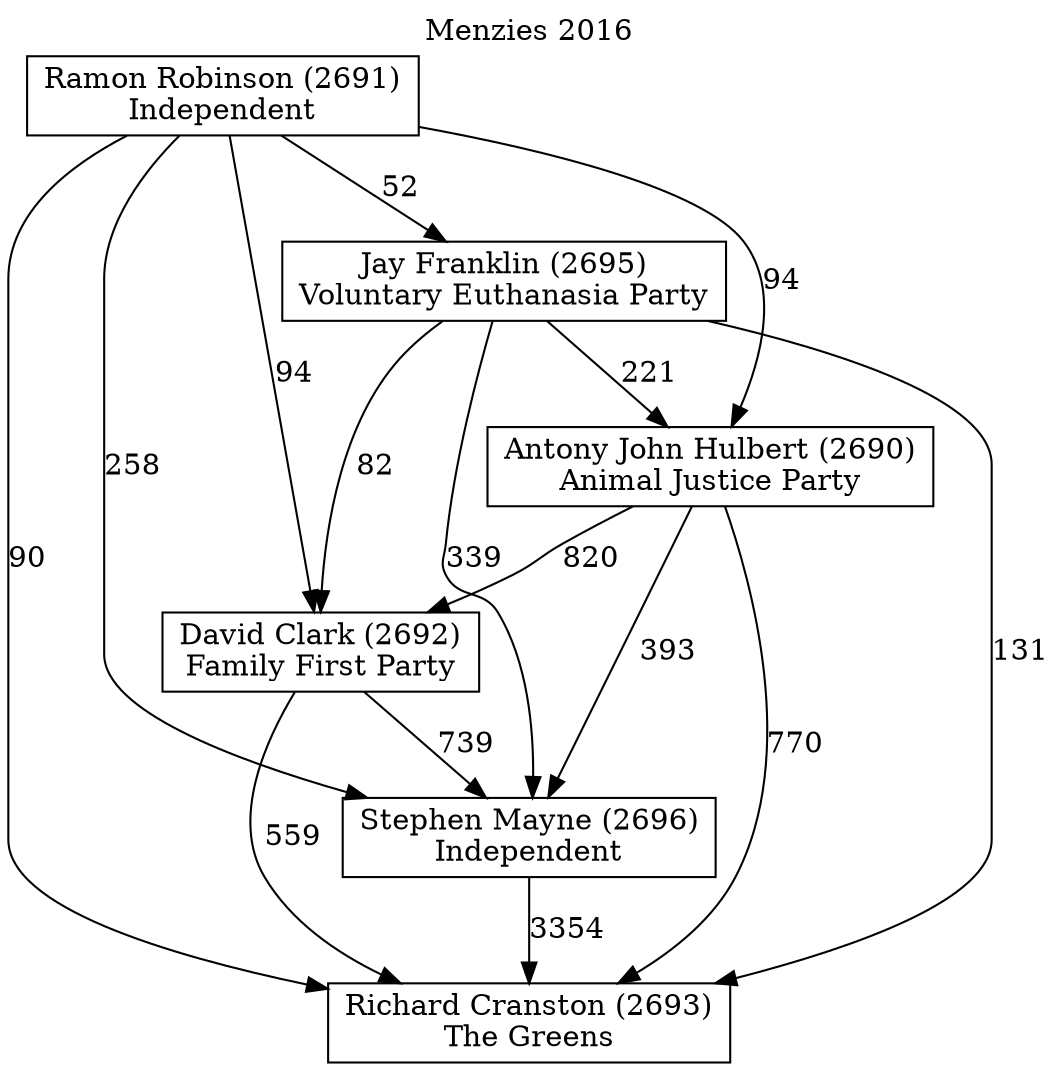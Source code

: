 // House preference flow
digraph "Richard Cranston (2693)_Menzies_2016" {
	graph [label="Menzies 2016" labelloc=t]
	node [shape=box]
	"Richard Cranston (2693)" [label="Richard Cranston (2693)
The Greens"]
	"Stephen Mayne (2696)" [label="Stephen Mayne (2696)
Independent"]
	"David Clark (2692)" [label="David Clark (2692)
Family First Party"]
	"Antony John Hulbert (2690)" [label="Antony John Hulbert (2690)
Animal Justice Party"]
	"Jay Franklin (2695)" [label="Jay Franklin (2695)
Voluntary Euthanasia Party"]
	"Ramon Robinson (2691)" [label="Ramon Robinson (2691)
Independent"]
	"Richard Cranston (2693)" [label="Richard Cranston (2693)
The Greens"]
	"David Clark (2692)" [label="David Clark (2692)
Family First Party"]
	"Antony John Hulbert (2690)" [label="Antony John Hulbert (2690)
Animal Justice Party"]
	"Jay Franklin (2695)" [label="Jay Franklin (2695)
Voluntary Euthanasia Party"]
	"Ramon Robinson (2691)" [label="Ramon Robinson (2691)
Independent"]
	"Richard Cranston (2693)" [label="Richard Cranston (2693)
The Greens"]
	"Antony John Hulbert (2690)" [label="Antony John Hulbert (2690)
Animal Justice Party"]
	"Jay Franklin (2695)" [label="Jay Franklin (2695)
Voluntary Euthanasia Party"]
	"Ramon Robinson (2691)" [label="Ramon Robinson (2691)
Independent"]
	"Richard Cranston (2693)" [label="Richard Cranston (2693)
The Greens"]
	"Jay Franklin (2695)" [label="Jay Franklin (2695)
Voluntary Euthanasia Party"]
	"Ramon Robinson (2691)" [label="Ramon Robinson (2691)
Independent"]
	"Richard Cranston (2693)" [label="Richard Cranston (2693)
The Greens"]
	"Ramon Robinson (2691)" [label="Ramon Robinson (2691)
Independent"]
	"Ramon Robinson (2691)" [label="Ramon Robinson (2691)
Independent"]
	"Jay Franklin (2695)" [label="Jay Franklin (2695)
Voluntary Euthanasia Party"]
	"Ramon Robinson (2691)" [label="Ramon Robinson (2691)
Independent"]
	"Ramon Robinson (2691)" [label="Ramon Robinson (2691)
Independent"]
	"Antony John Hulbert (2690)" [label="Antony John Hulbert (2690)
Animal Justice Party"]
	"Jay Franklin (2695)" [label="Jay Franklin (2695)
Voluntary Euthanasia Party"]
	"Ramon Robinson (2691)" [label="Ramon Robinson (2691)
Independent"]
	"Antony John Hulbert (2690)" [label="Antony John Hulbert (2690)
Animal Justice Party"]
	"Ramon Robinson (2691)" [label="Ramon Robinson (2691)
Independent"]
	"Ramon Robinson (2691)" [label="Ramon Robinson (2691)
Independent"]
	"Jay Franklin (2695)" [label="Jay Franklin (2695)
Voluntary Euthanasia Party"]
	"Ramon Robinson (2691)" [label="Ramon Robinson (2691)
Independent"]
	"Ramon Robinson (2691)" [label="Ramon Robinson (2691)
Independent"]
	"David Clark (2692)" [label="David Clark (2692)
Family First Party"]
	"Antony John Hulbert (2690)" [label="Antony John Hulbert (2690)
Animal Justice Party"]
	"Jay Franklin (2695)" [label="Jay Franklin (2695)
Voluntary Euthanasia Party"]
	"Ramon Robinson (2691)" [label="Ramon Robinson (2691)
Independent"]
	"David Clark (2692)" [label="David Clark (2692)
Family First Party"]
	"Jay Franklin (2695)" [label="Jay Franklin (2695)
Voluntary Euthanasia Party"]
	"Ramon Robinson (2691)" [label="Ramon Robinson (2691)
Independent"]
	"David Clark (2692)" [label="David Clark (2692)
Family First Party"]
	"Ramon Robinson (2691)" [label="Ramon Robinson (2691)
Independent"]
	"Ramon Robinson (2691)" [label="Ramon Robinson (2691)
Independent"]
	"Jay Franklin (2695)" [label="Jay Franklin (2695)
Voluntary Euthanasia Party"]
	"Ramon Robinson (2691)" [label="Ramon Robinson (2691)
Independent"]
	"Ramon Robinson (2691)" [label="Ramon Robinson (2691)
Independent"]
	"Antony John Hulbert (2690)" [label="Antony John Hulbert (2690)
Animal Justice Party"]
	"Jay Franklin (2695)" [label="Jay Franklin (2695)
Voluntary Euthanasia Party"]
	"Ramon Robinson (2691)" [label="Ramon Robinson (2691)
Independent"]
	"Antony John Hulbert (2690)" [label="Antony John Hulbert (2690)
Animal Justice Party"]
	"Ramon Robinson (2691)" [label="Ramon Robinson (2691)
Independent"]
	"Ramon Robinson (2691)" [label="Ramon Robinson (2691)
Independent"]
	"Jay Franklin (2695)" [label="Jay Franklin (2695)
Voluntary Euthanasia Party"]
	"Ramon Robinson (2691)" [label="Ramon Robinson (2691)
Independent"]
	"Ramon Robinson (2691)" [label="Ramon Robinson (2691)
Independent"]
	"Stephen Mayne (2696)" [label="Stephen Mayne (2696)
Independent"]
	"David Clark (2692)" [label="David Clark (2692)
Family First Party"]
	"Antony John Hulbert (2690)" [label="Antony John Hulbert (2690)
Animal Justice Party"]
	"Jay Franklin (2695)" [label="Jay Franklin (2695)
Voluntary Euthanasia Party"]
	"Ramon Robinson (2691)" [label="Ramon Robinson (2691)
Independent"]
	"Stephen Mayne (2696)" [label="Stephen Mayne (2696)
Independent"]
	"Antony John Hulbert (2690)" [label="Antony John Hulbert (2690)
Animal Justice Party"]
	"Jay Franklin (2695)" [label="Jay Franklin (2695)
Voluntary Euthanasia Party"]
	"Ramon Robinson (2691)" [label="Ramon Robinson (2691)
Independent"]
	"Stephen Mayne (2696)" [label="Stephen Mayne (2696)
Independent"]
	"Jay Franklin (2695)" [label="Jay Franklin (2695)
Voluntary Euthanasia Party"]
	"Ramon Robinson (2691)" [label="Ramon Robinson (2691)
Independent"]
	"Stephen Mayne (2696)" [label="Stephen Mayne (2696)
Independent"]
	"Ramon Robinson (2691)" [label="Ramon Robinson (2691)
Independent"]
	"Ramon Robinson (2691)" [label="Ramon Robinson (2691)
Independent"]
	"Jay Franklin (2695)" [label="Jay Franklin (2695)
Voluntary Euthanasia Party"]
	"Ramon Robinson (2691)" [label="Ramon Robinson (2691)
Independent"]
	"Ramon Robinson (2691)" [label="Ramon Robinson (2691)
Independent"]
	"Antony John Hulbert (2690)" [label="Antony John Hulbert (2690)
Animal Justice Party"]
	"Jay Franklin (2695)" [label="Jay Franklin (2695)
Voluntary Euthanasia Party"]
	"Ramon Robinson (2691)" [label="Ramon Robinson (2691)
Independent"]
	"Antony John Hulbert (2690)" [label="Antony John Hulbert (2690)
Animal Justice Party"]
	"Ramon Robinson (2691)" [label="Ramon Robinson (2691)
Independent"]
	"Ramon Robinson (2691)" [label="Ramon Robinson (2691)
Independent"]
	"Jay Franklin (2695)" [label="Jay Franklin (2695)
Voluntary Euthanasia Party"]
	"Ramon Robinson (2691)" [label="Ramon Robinson (2691)
Independent"]
	"Ramon Robinson (2691)" [label="Ramon Robinson (2691)
Independent"]
	"David Clark (2692)" [label="David Clark (2692)
Family First Party"]
	"Antony John Hulbert (2690)" [label="Antony John Hulbert (2690)
Animal Justice Party"]
	"Jay Franklin (2695)" [label="Jay Franklin (2695)
Voluntary Euthanasia Party"]
	"Ramon Robinson (2691)" [label="Ramon Robinson (2691)
Independent"]
	"David Clark (2692)" [label="David Clark (2692)
Family First Party"]
	"Jay Franklin (2695)" [label="Jay Franklin (2695)
Voluntary Euthanasia Party"]
	"Ramon Robinson (2691)" [label="Ramon Robinson (2691)
Independent"]
	"David Clark (2692)" [label="David Clark (2692)
Family First Party"]
	"Ramon Robinson (2691)" [label="Ramon Robinson (2691)
Independent"]
	"Ramon Robinson (2691)" [label="Ramon Robinson (2691)
Independent"]
	"Jay Franklin (2695)" [label="Jay Franklin (2695)
Voluntary Euthanasia Party"]
	"Ramon Robinson (2691)" [label="Ramon Robinson (2691)
Independent"]
	"Ramon Robinson (2691)" [label="Ramon Robinson (2691)
Independent"]
	"Antony John Hulbert (2690)" [label="Antony John Hulbert (2690)
Animal Justice Party"]
	"Jay Franklin (2695)" [label="Jay Franklin (2695)
Voluntary Euthanasia Party"]
	"Ramon Robinson (2691)" [label="Ramon Robinson (2691)
Independent"]
	"Antony John Hulbert (2690)" [label="Antony John Hulbert (2690)
Animal Justice Party"]
	"Ramon Robinson (2691)" [label="Ramon Robinson (2691)
Independent"]
	"Ramon Robinson (2691)" [label="Ramon Robinson (2691)
Independent"]
	"Jay Franklin (2695)" [label="Jay Franklin (2695)
Voluntary Euthanasia Party"]
	"Ramon Robinson (2691)" [label="Ramon Robinson (2691)
Independent"]
	"Ramon Robinson (2691)" [label="Ramon Robinson (2691)
Independent"]
	"Stephen Mayne (2696)" -> "Richard Cranston (2693)" [label=3354]
	"David Clark (2692)" -> "Stephen Mayne (2696)" [label=739]
	"Antony John Hulbert (2690)" -> "David Clark (2692)" [label=820]
	"Jay Franklin (2695)" -> "Antony John Hulbert (2690)" [label=221]
	"Ramon Robinson (2691)" -> "Jay Franklin (2695)" [label=52]
	"David Clark (2692)" -> "Richard Cranston (2693)" [label=559]
	"Antony John Hulbert (2690)" -> "Richard Cranston (2693)" [label=770]
	"Jay Franklin (2695)" -> "Richard Cranston (2693)" [label=131]
	"Ramon Robinson (2691)" -> "Richard Cranston (2693)" [label=90]
	"Ramon Robinson (2691)" -> "Antony John Hulbert (2690)" [label=94]
	"Jay Franklin (2695)" -> "David Clark (2692)" [label=82]
	"Ramon Robinson (2691)" -> "David Clark (2692)" [label=94]
	"Antony John Hulbert (2690)" -> "Stephen Mayne (2696)" [label=393]
	"Jay Franklin (2695)" -> "Stephen Mayne (2696)" [label=339]
	"Ramon Robinson (2691)" -> "Stephen Mayne (2696)" [label=258]
}
